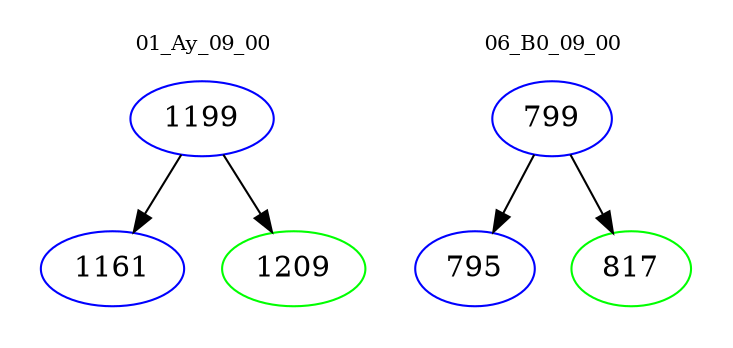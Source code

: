 digraph{
subgraph cluster_0 {
color = white
label = "01_Ay_09_00";
fontsize=10;
T0_1199 [label="1199", color="blue"]
T0_1199 -> T0_1161 [color="black"]
T0_1161 [label="1161", color="blue"]
T0_1199 -> T0_1209 [color="black"]
T0_1209 [label="1209", color="green"]
}
subgraph cluster_1 {
color = white
label = "06_B0_09_00";
fontsize=10;
T1_799 [label="799", color="blue"]
T1_799 -> T1_795 [color="black"]
T1_795 [label="795", color="blue"]
T1_799 -> T1_817 [color="black"]
T1_817 [label="817", color="green"]
}
}
